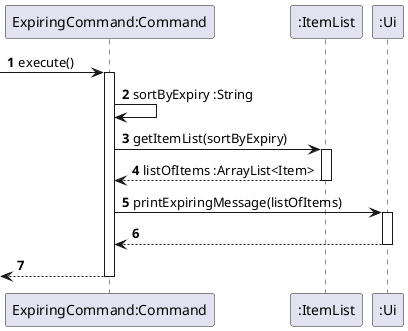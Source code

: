 @startuml
'https://plantuml.com/class-diagram

autonumber

-> "ExpiringCommand:Command": execute()
activate "ExpiringCommand:Command"

"ExpiringCommand:Command" -> "ExpiringCommand:Command" : sortByExpiry :String
"ExpiringCommand:Command" -> ":ItemList": getItemList(sortByExpiry)
activate ":ItemList"
"ExpiringCommand:Command" <--":ItemList": listOfItems :ArrayList<Item>
deactivate ":ItemList"
"ExpiringCommand:Command" -> ":Ui": printExpiringMessage(listOfItems)
activate ":Ui"
"ExpiringCommand:Command" <-- ":Ui"
deactivate ":Ui"

<-- "ExpiringCommand:Command"
deactivate "ExpiringCommand:Command"

@enduml